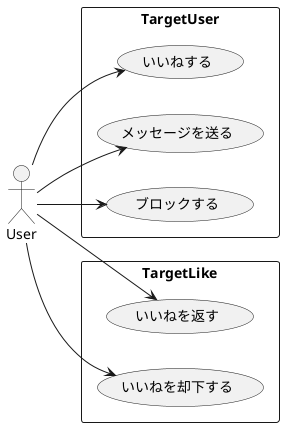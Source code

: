 @startuml
actor "User" as User
left to right direction
rectangle TargetUser{
    usecase "いいねする" as Like
    usecase "メッセージを送る" as SendMessage
    usecase "ブロックする" as Block
}

rectangle TargetLike{
    usecase "いいねを返す" as Matching
    usecase "いいねを却下する" as UnMatching
}
User --> Like
User --> SendMessage
User --> Block

User --> Matching
User --> UnMatching

@enduml